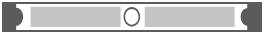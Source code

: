 <mxfile version="21.6.5" type="device">
  <diagram name="Page-1" id="2188703233808">
    <mxGraphModel dx="2037" dy="830" grid="1" gridSize="10" guides="1" toolTips="1" connect="1" arrows="1" fold="1" page="1" pageScale="1" pageWidth="700" pageHeight="400" math="0" shadow="0">
      <root>
        <mxCell id="0" />
        <mxCell id="1" parent="0" />
        <mxCell id="2188703234576" value="" style="whiteSpace=wrap;rounded=0;dashed=0;shape=mxgraph.rack.general.1u_rack_server;align=left;points=[[0.5, 1, 0, 0, 0]];" vertex="1" parent="1">
  <mxGeometry x="0" y="0" width="130" height="15" as="geometry" />
</mxCell>
      </root>
    </mxGraphModel>
  </diagram>
</mxfile>
